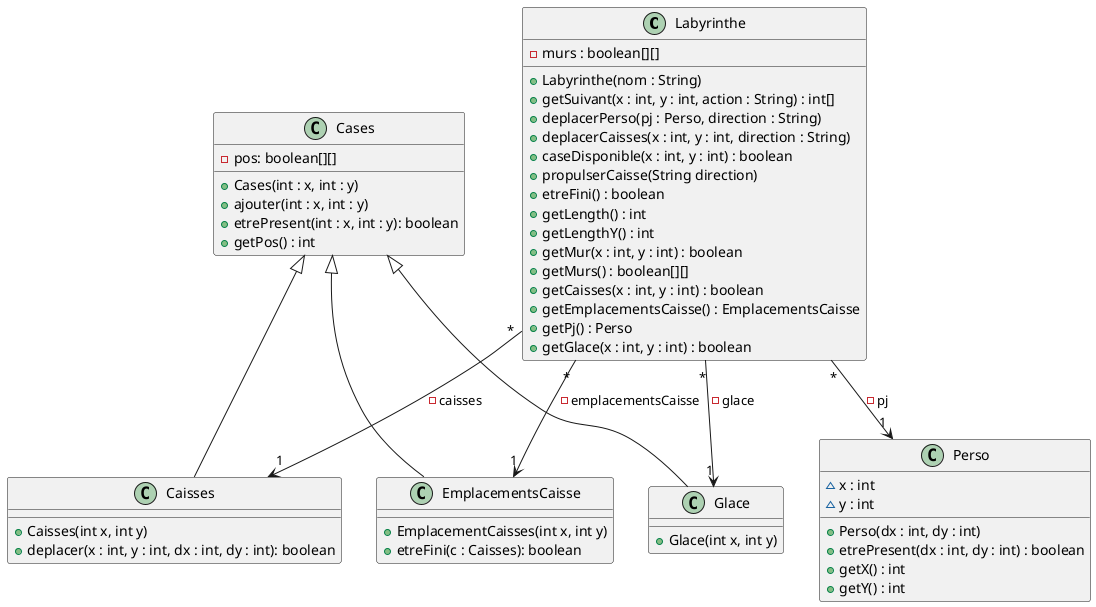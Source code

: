 @startuml

class Labyrinthe{
    - murs : boolean[][]
    + Labyrinthe(nom : String)
    + getSuivant(x : int, y : int, action : String) : int[]
    + deplacerPerso(pj : Perso, direction : String)
    + deplacerCaisses(x : int, y : int, direction : String)
    + caseDisponible(x : int, y : int) : boolean
    + propulserCaisse(String direction)
    + etreFini() : boolean
    + getLength() : int
    + getLengthY() : int
    + getMur(x : int, y : int) : boolean
    + getMurs() : boolean[][]
    + getCaisses(x : int, y : int) : boolean
    + getEmplacementsCaisse() : EmplacementsCaisse
    + getPj() : Perso
    + getGlace(x : int, y : int) : boolean
}

class Cases{
    - pos: boolean[][]
    + Cases(int : x, int : y)
    + ajouter(int : x, int : y)
    + etrePresent(int : x, int : y): boolean
    + getPos() : int
}

class Caisses {
    + Caisses(int x, int y)
    + deplacer(x : int, y : int, dx : int, dy : int): boolean
}

class EmplacementsCaisse {
    + EmplacementCaisses(int x, int y)
    + etreFini(c : Caisses): boolean
}

class Glace {
    + Glace(int x, int y)
}

class Perso {
    ~ x : int
    ~ y : int
    + Perso(dx : int, dy : int)
    + etrePresent(dx : int, dy : int) : boolean
    + getX() : int
    + getY() : int
}
Labyrinthe "*" --> "1" Perso : - pj

Labyrinthe "*" --> "1" Caisses : - caisses

Labyrinthe "*" --> "1" Glace : - glace

Labyrinthe "*" --> "1" EmplacementsCaisse : - emplacementsCaisse

Cases <|-- Caisses
Cases <|-- EmplacementsCaisse
Cases <|-- Glace
@enduml